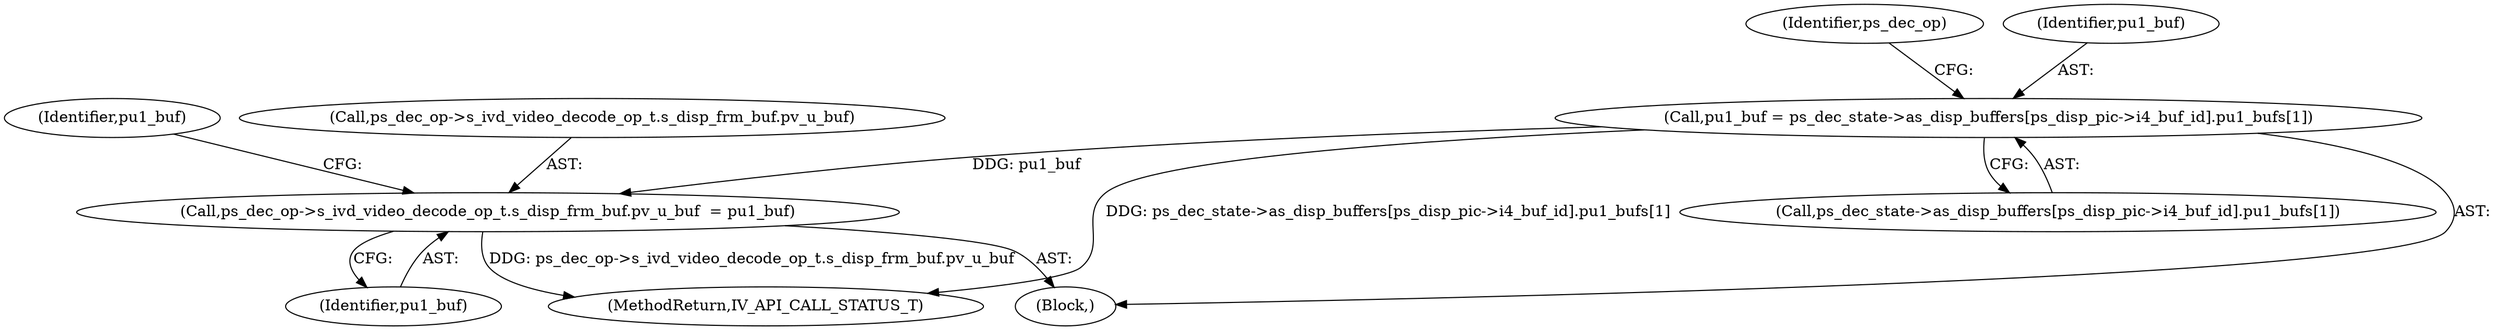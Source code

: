 digraph "0_Android_a86eb798d077b9b25c8f8c77e3c02c2f287c1ce7@array" {
"1000634" [label="(Call,pu1_buf = ps_dec_state->as_disp_buffers[ps_disp_pic->i4_buf_id].pu1_bufs[1])"];
"1000647" [label="(Call,ps_dec_op->s_ivd_video_decode_op_t.s_disp_frm_buf.pv_u_buf  = pu1_buf)"];
"1000632" [label="(Block,)"];
"1000636" [label="(Call,ps_dec_state->as_disp_buffers[ps_disp_pic->i4_buf_id].pu1_bufs[1])"];
"1000651" [label="(Identifier,ps_dec_op)"];
"1000647" [label="(Call,ps_dec_op->s_ivd_video_decode_op_t.s_disp_frm_buf.pv_u_buf  = pu1_buf)"];
"1000655" [label="(Identifier,pu1_buf)"];
"1000648" [label="(Call,ps_dec_op->s_ivd_video_decode_op_t.s_disp_frm_buf.pv_u_buf)"];
"1000657" [label="(Identifier,pu1_buf)"];
"1001695" [label="(MethodReturn,IV_API_CALL_STATUS_T)"];
"1000635" [label="(Identifier,pu1_buf)"];
"1000634" [label="(Call,pu1_buf = ps_dec_state->as_disp_buffers[ps_disp_pic->i4_buf_id].pu1_bufs[1])"];
"1000634" -> "1000632"  [label="AST: "];
"1000634" -> "1000636"  [label="CFG: "];
"1000635" -> "1000634"  [label="AST: "];
"1000636" -> "1000634"  [label="AST: "];
"1000651" -> "1000634"  [label="CFG: "];
"1000634" -> "1001695"  [label="DDG: ps_dec_state->as_disp_buffers[ps_disp_pic->i4_buf_id].pu1_bufs[1]"];
"1000634" -> "1000647"  [label="DDG: pu1_buf"];
"1000647" -> "1000632"  [label="AST: "];
"1000647" -> "1000655"  [label="CFG: "];
"1000648" -> "1000647"  [label="AST: "];
"1000655" -> "1000647"  [label="AST: "];
"1000657" -> "1000647"  [label="CFG: "];
"1000647" -> "1001695"  [label="DDG: ps_dec_op->s_ivd_video_decode_op_t.s_disp_frm_buf.pv_u_buf"];
}
